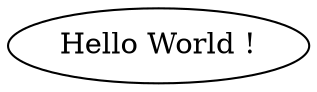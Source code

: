 graph Hello {
//Once GraphViz installed, write a dot file 
//visualize it with GraphViz
//comment: hello world with dot 
//graph with a single node Node1

Node1 [label = "Hello World !"]

}

